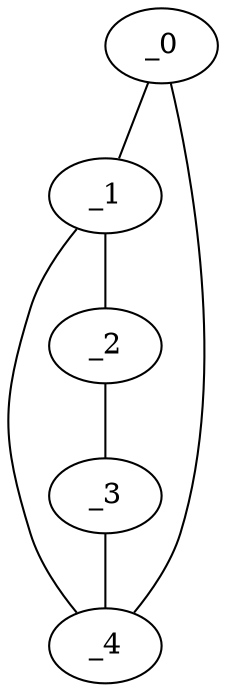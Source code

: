 graph MP1_0147 {
	_0	 [x="0.882344",
		y="1.93214"];
	_1	 [x="2.84143",
		y="3.20668"];
	_0 -- _1;
	_4	 [x="0.836508",
		y="3.16379"];
	_0 -- _4;
	_2	 [x="2.47301",
		y="0.56458"];
	_1 -- _2;
	_1 -- _4;
	_3	 [x="0.614823",
		y="0.927098"];
	_2 -- _3;
	_3 -- _4;
}
